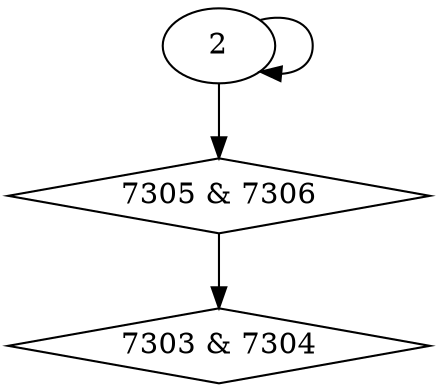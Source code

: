 digraph {
0 [label = "7303 & 7304", shape = diamond];
1 [label = "7305 & 7306", shape = diamond];
1 -> 0;
2 -> 1;
2 -> 2;
}
